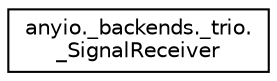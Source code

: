 digraph "Graphical Class Hierarchy"
{
 // LATEX_PDF_SIZE
  edge [fontname="Helvetica",fontsize="10",labelfontname="Helvetica",labelfontsize="10"];
  node [fontname="Helvetica",fontsize="10",shape=record];
  rankdir="LR";
  Node0 [label="anyio._backends._trio.\l_SignalReceiver",height=0.2,width=0.4,color="black", fillcolor="white", style="filled",URL="$classanyio_1_1__backends_1_1__trio_1_1__SignalReceiver.html",tooltip=" "];
}
